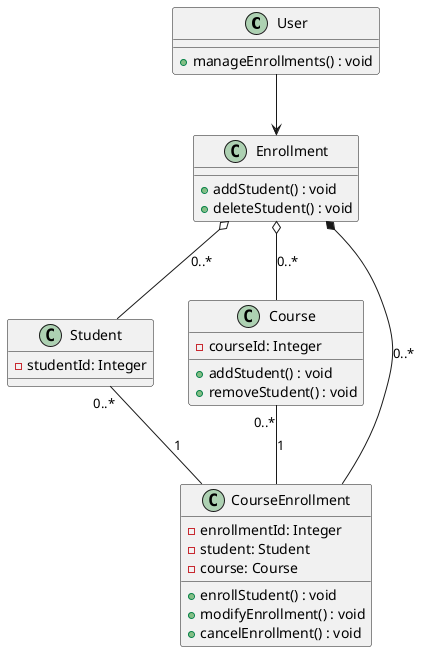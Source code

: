 @startuml
class User {
    + manageEnrollments() : void
}

class Enrollment {
    + addStudent() : void
    + deleteStudent() : void
}

class Student {
    - studentId: Integer
}

class Course {
    - courseId: Integer
    + addStudent() : void
    + removeStudent() : void
}

class CourseEnrollment {
    - enrollmentId: Integer
    - student: Student
    - course: Course
    + enrollStudent() : void
    + modifyEnrollment() : void
    + cancelEnrollment() : void
}

User --> Enrollment
Enrollment o-- Student: "0..*"
Enrollment o-- Course: "0..*"
Enrollment *-- CourseEnrollment: "0..*"
Course "0..*" -- CourseEnrollment: "1"
Student "0..*" -- CourseEnrollment: "1"
@enduml